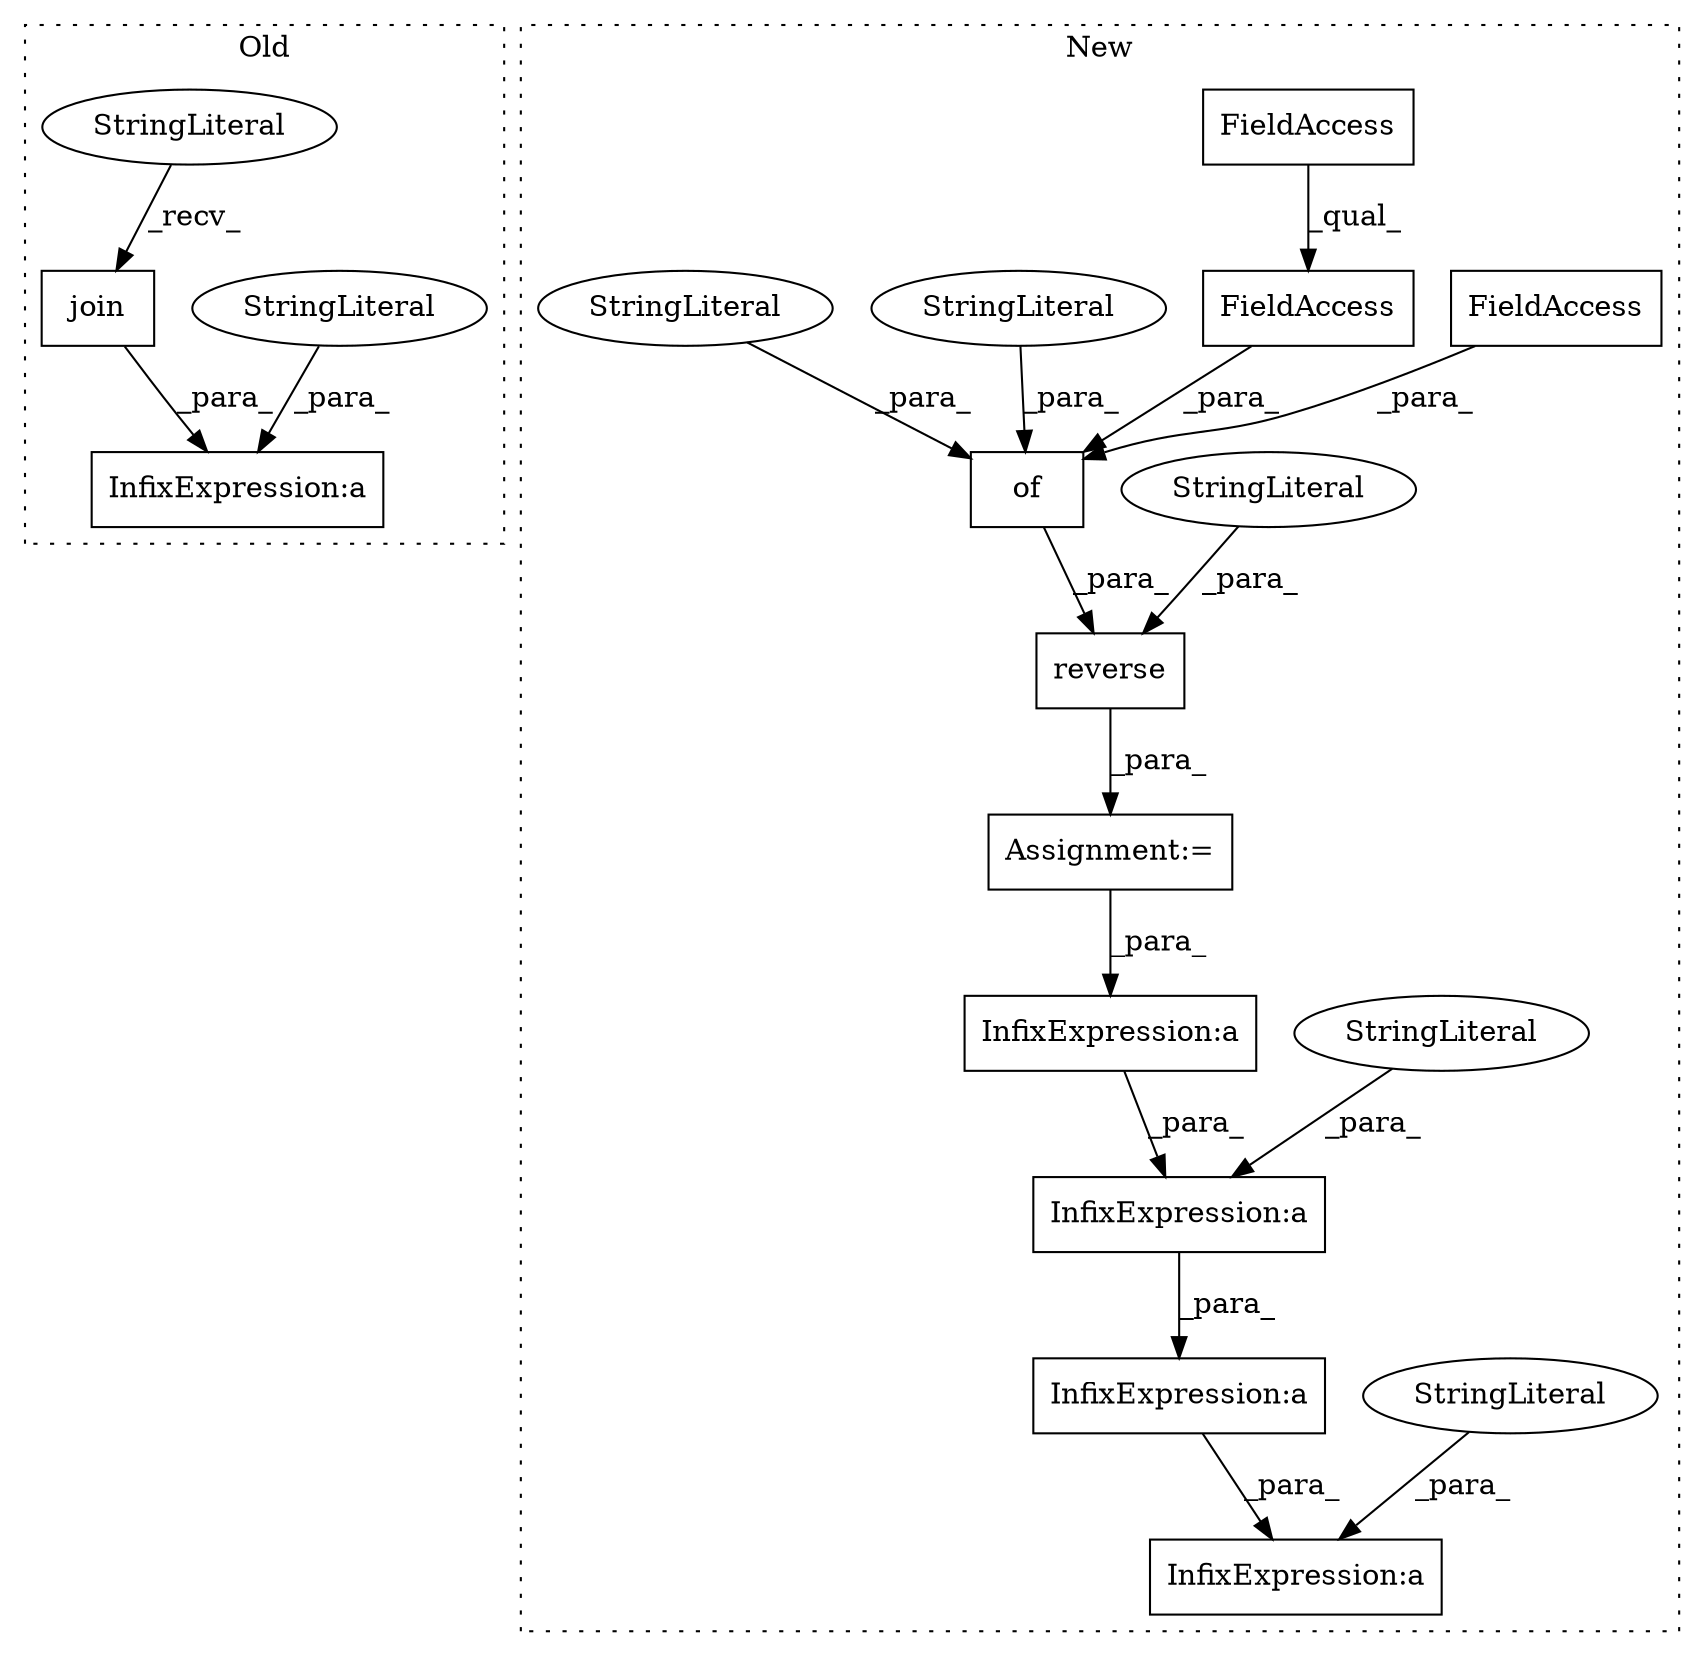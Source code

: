 digraph G {
subgraph cluster0 {
1 [label="join" a="32" s="4104,4115" l="5,1" shape="box"];
5 [label="InfixExpression:a" a="27" s="4096" l="3" shape="box"];
17 [label="StringLiteral" a="45" s="4078" l="18" shape="ellipse"];
19 [label="StringLiteral" a="45" s="4099" l="4" shape="ellipse"];
label = "Old";
style="dotted";
}
subgraph cluster1 {
2 [label="reverse" a="32" s="4380,4547" l="8,1" shape="box"];
3 [label="InfixExpression:a" a="27" s="4613" l="3" shape="box"];
4 [label="InfixExpression:a" a="27" s="4604" l="3" shape="box"];
6 [label="InfixExpression:a" a="27" s="4588" l="3" shape="box"];
7 [label="InfixExpression:a" a="27" s="4625" l="3" shape="box"];
8 [label="of" a="32" s="4440,4546" l="3,1" shape="box"];
9 [label="FieldAccess" a="22" s="4458" l="33" shape="box"];
10 [label="FieldAccess" a="22" s="4508" l="18" shape="box"];
11 [label="FieldAccess" a="22" s="4508" l="12" shape="box"];
12 [label="StringLiteral" a="45" s="4492" l="15" shape="ellipse"];
13 [label="StringLiteral" a="45" s="4628" l="12" shape="ellipse"];
14 [label="Assignment:=" a="7" s="4379" l="1" shape="box"];
15 [label="StringLiteral" a="45" s="4388" l="47" shape="ellipse"];
16 [label="StringLiteral" a="45" s="4607" l="5" shape="ellipse"];
18 [label="StringLiteral" a="45" s="4443" l="14" shape="ellipse"];
label = "New";
style="dotted";
}
1 -> 5 [label="_para_"];
2 -> 14 [label="_para_"];
3 -> 7 [label="_para_"];
4 -> 3 [label="_para_"];
6 -> 4 [label="_para_"];
8 -> 2 [label="_para_"];
9 -> 8 [label="_para_"];
10 -> 8 [label="_para_"];
11 -> 10 [label="_qual_"];
12 -> 8 [label="_para_"];
13 -> 7 [label="_para_"];
14 -> 6 [label="_para_"];
15 -> 2 [label="_para_"];
16 -> 4 [label="_para_"];
17 -> 5 [label="_para_"];
18 -> 8 [label="_para_"];
19 -> 1 [label="_recv_"];
}